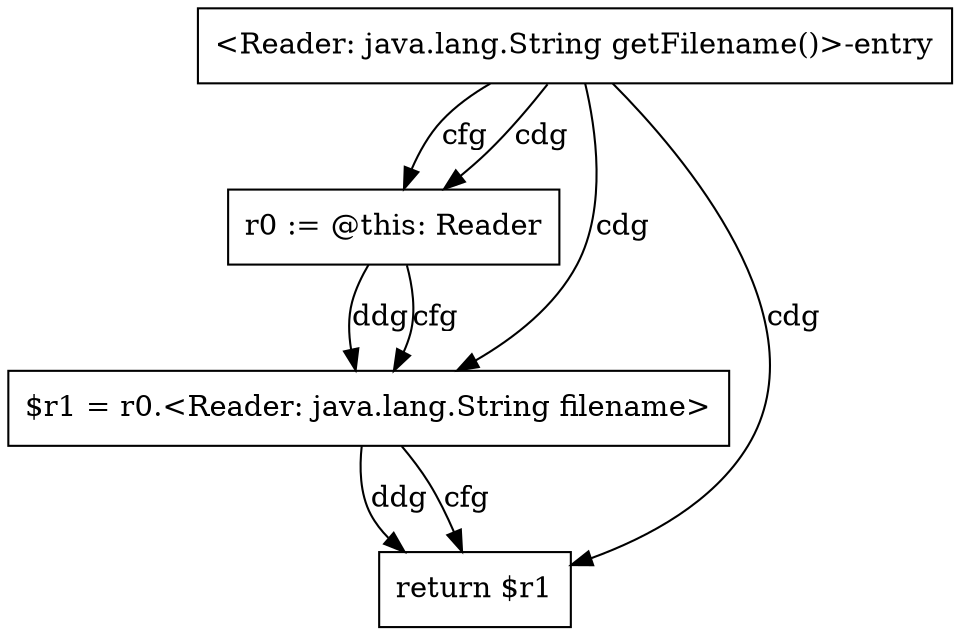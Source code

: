digraph G1 {
    n6 [shape=rect, label="<Reader: java.lang.String getFilename()>-entry"];
    n7 [shape=rect, label="r0 := @this: Reader"];
    n8 [shape=rect, label="$r1 = r0.<Reader: java.lang.String filename>"];
    n9 [shape=rect, label="return $r1"];
    n7->n8 [label="ddg"];
    n8->n9 [label="ddg"];
    n6->n7 [label="cfg"];
    n7->n8 [label="cfg"];
    n8->n9 [label="cfg"];
    n6->n7 [label="cdg"];
    n6->n8 [label="cdg"];
    n6->n9 [label="cdg"];
}